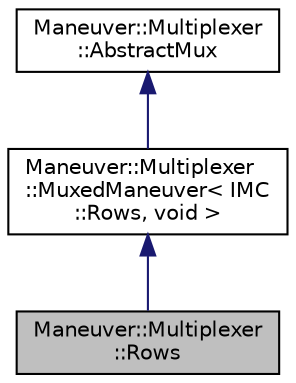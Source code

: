 digraph "Maneuver::Multiplexer::Rows"
{
  edge [fontname="Helvetica",fontsize="10",labelfontname="Helvetica",labelfontsize="10"];
  node [fontname="Helvetica",fontsize="10",shape=record];
  Node0 [label="Maneuver::Multiplexer\l::Rows",height=0.2,width=0.4,color="black", fillcolor="grey75", style="filled", fontcolor="black"];
  Node1 -> Node0 [dir="back",color="midnightblue",fontsize="10",style="solid",fontname="Helvetica"];
  Node1 [label="Maneuver::Multiplexer\l::MuxedManeuver\< IMC\l::Rows, void \>",height=0.2,width=0.4,color="black", fillcolor="white", style="filled",URL="$class_maneuver_1_1_multiplexer_1_1_muxed_maneuver.html"];
  Node2 -> Node1 [dir="back",color="midnightblue",fontsize="10",style="solid",fontname="Helvetica"];
  Node2 [label="Maneuver::Multiplexer\l::AbstractMux",height=0.2,width=0.4,color="black", fillcolor="white", style="filled",URL="$class_maneuver_1_1_multiplexer_1_1_abstract_mux.html",tooltip="Abstract Multiplexed maneuver. "];
}
